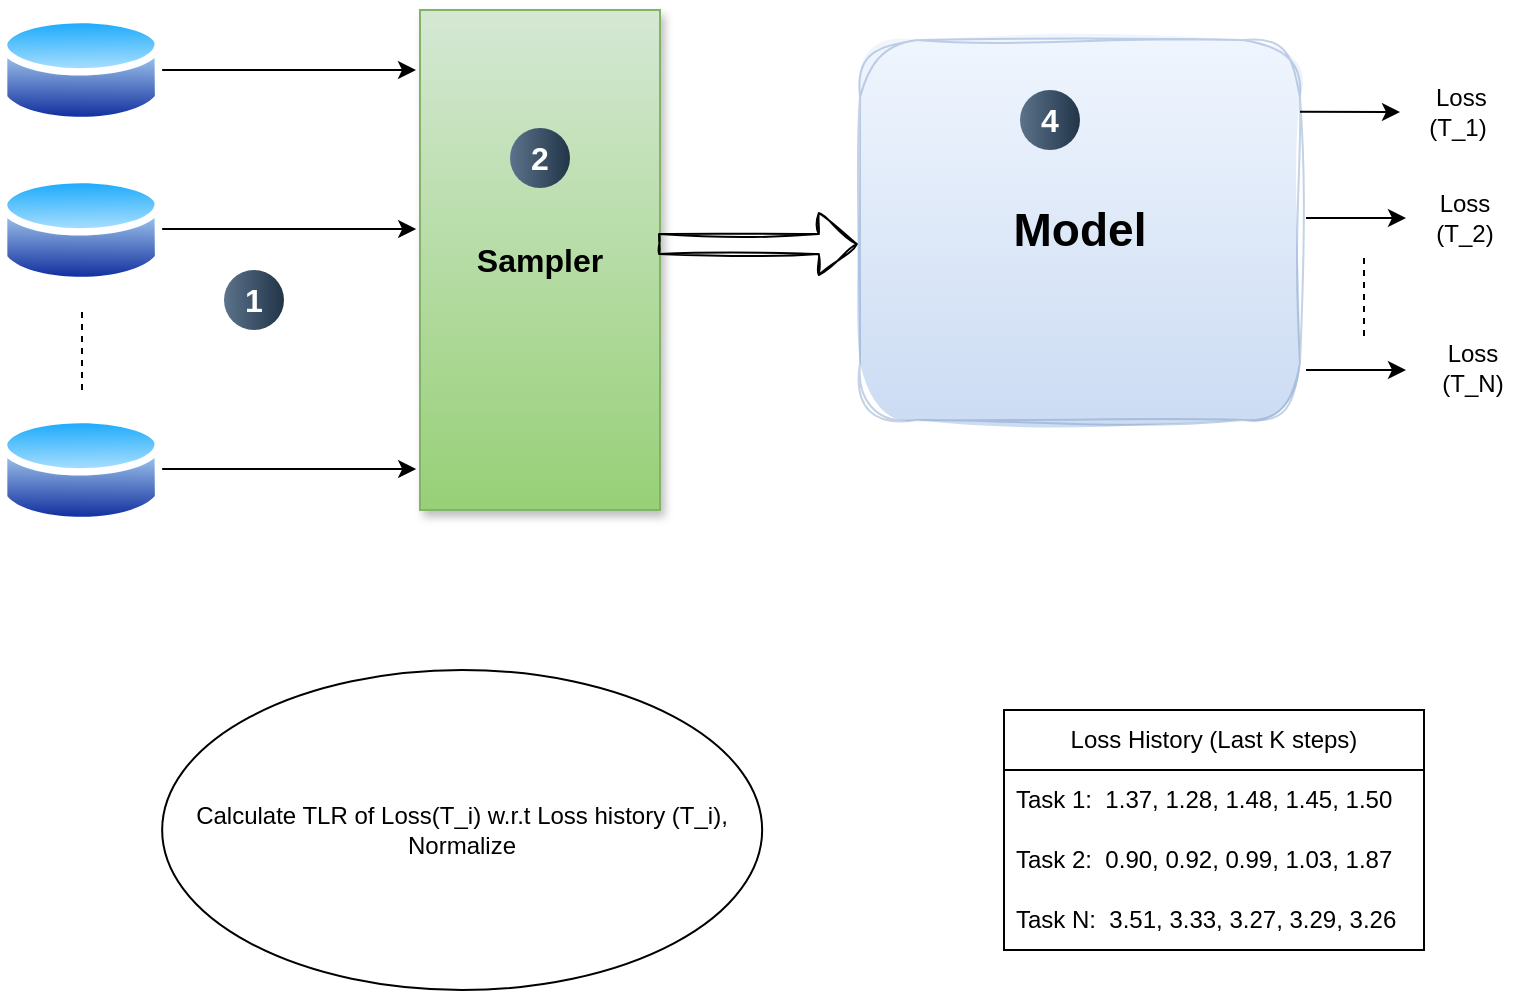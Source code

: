 <mxfile version="27.0.6">
  <diagram name="Page-1" id="zwUjgIz1D4kUARmhPUO5">
    <mxGraphModel dx="1234" dy="828" grid="1" gridSize="10" guides="1" tooltips="1" connect="1" arrows="1" fold="1" page="1" pageScale="1" pageWidth="850" pageHeight="1100" math="0" shadow="0">
      <root>
        <mxCell id="0" />
        <mxCell id="1" parent="0" />
        <mxCell id="7uCXsHbnGowkIL0V6E-4-7" value="" style="edgeStyle=orthogonalEdgeStyle;rounded=0;orthogonalLoop=1;jettySize=auto;html=1;shadow=0;" edge="1" parent="1" source="M68SwSU_0JWO5BfImC58-1">
          <mxGeometry relative="1" as="geometry">
            <mxPoint x="246" y="230" as="targetPoint" />
          </mxGeometry>
        </mxCell>
        <mxCell id="M68SwSU_0JWO5BfImC58-1" value="" style="image;aspect=fixed;perimeter=ellipsePerimeter;html=1;align=center;shadow=0;dashed=0;spacingTop=3;image=img/lib/active_directory/database.svg;sketch=1;curveFitting=1;jiggle=2;" parent="1" vertex="1">
          <mxGeometry x="38" y="200" width="81.08" height="60" as="geometry" />
        </mxCell>
        <mxCell id="M68SwSU_0JWO5BfImC58-2" value="" style="image;aspect=fixed;perimeter=ellipsePerimeter;html=1;align=center;shadow=0;dashed=0;spacingTop=3;image=img/lib/active_directory/database.svg;sketch=1;curveFitting=1;jiggle=2;" parent="1" vertex="1">
          <mxGeometry x="38" y="280" width="81.08" height="60" as="geometry" />
        </mxCell>
        <mxCell id="M68SwSU_0JWO5BfImC58-3" value="" style="image;aspect=fixed;perimeter=ellipsePerimeter;html=1;align=center;shadow=0;dashed=0;spacingTop=3;image=img/lib/active_directory/database.svg;sketch=1;curveFitting=1;jiggle=2;" parent="1" vertex="1">
          <mxGeometry x="38" y="400" width="81.08" height="60" as="geometry" />
        </mxCell>
        <mxCell id="7uCXsHbnGowkIL0V6E-4-1" value="" style="endArrow=none;dashed=1;html=1;rounded=0;shadow=0;" edge="1" parent="1">
          <mxGeometry width="50" height="50" relative="1" as="geometry">
            <mxPoint x="79" y="390" as="sourcePoint" />
            <mxPoint x="79" y="350" as="targetPoint" />
          </mxGeometry>
        </mxCell>
        <mxCell id="7uCXsHbnGowkIL0V6E-4-4" value="&lt;b&gt;&lt;font style=&quot;font-size: 16px;&quot;&gt;Sampler&lt;/font&gt;&lt;/b&gt;" style="whiteSpace=wrap;html=1;fillColor=#d5e8d4;strokeColor=#82b366;shadow=1;gradientColor=#97d077;" vertex="1" parent="1">
          <mxGeometry x="248" y="200" width="120" height="250" as="geometry" />
        </mxCell>
        <mxCell id="7uCXsHbnGowkIL0V6E-4-5" value="&lt;b&gt;&lt;font style=&quot;font-size: 23px;&quot;&gt;Model&lt;/font&gt;&lt;/b&gt;" style="rounded=1;whiteSpace=wrap;html=1;opacity=40;fillColor=#dae8fc;gradientColor=#7ea6e0;strokeColor=#6c8ebf;shadow=0;sketch=1;curveFitting=1;jiggle=2;" vertex="1" parent="1">
          <mxGeometry x="468" y="215" width="220" height="190" as="geometry" />
        </mxCell>
        <mxCell id="7uCXsHbnGowkIL0V6E-4-8" value="" style="edgeStyle=orthogonalEdgeStyle;rounded=0;orthogonalLoop=1;jettySize=auto;html=1;shadow=0;" edge="1" parent="1">
          <mxGeometry relative="1" as="geometry">
            <mxPoint x="119.08" y="429.5" as="sourcePoint" />
            <mxPoint x="246.08" y="429.5" as="targetPoint" />
          </mxGeometry>
        </mxCell>
        <mxCell id="7uCXsHbnGowkIL0V6E-4-9" value="" style="edgeStyle=orthogonalEdgeStyle;rounded=0;orthogonalLoop=1;jettySize=auto;html=1;shadow=0;" edge="1" parent="1">
          <mxGeometry relative="1" as="geometry">
            <mxPoint x="119.08" y="309.5" as="sourcePoint" />
            <mxPoint x="246.08" y="309.5" as="targetPoint" />
          </mxGeometry>
        </mxCell>
        <mxCell id="7uCXsHbnGowkIL0V6E-4-11" value="" style="shape=flexArrow;endArrow=classic;html=1;rounded=0;exitX=1.017;exitY=0.468;exitDx=0;exitDy=0;exitPerimeter=0;entryX=-0.005;entryY=0.537;entryDx=0;entryDy=0;entryPerimeter=0;shadow=0;sketch=1;curveFitting=1;jiggle=2;" edge="1" parent="1" target="7uCXsHbnGowkIL0V6E-4-5">
          <mxGeometry width="50" height="50" relative="1" as="geometry">
            <mxPoint x="367.04" y="317" as="sourcePoint" />
            <mxPoint x="440.06" y="317.98" as="targetPoint" />
          </mxGeometry>
        </mxCell>
        <mxCell id="7uCXsHbnGowkIL0V6E-4-13" value="Loss History (Last K steps) " style="swimlane;fontStyle=0;childLayout=stackLayout;horizontal=1;startSize=30;horizontalStack=0;resizeParent=1;resizeParentMax=0;resizeLast=0;collapsible=1;marginBottom=0;whiteSpace=wrap;html=1;" vertex="1" parent="1">
          <mxGeometry x="540" y="550" width="210" height="120" as="geometry">
            <mxRectangle x="128" y="710" width="180" height="30" as="alternateBounds" />
          </mxGeometry>
        </mxCell>
        <mxCell id="7uCXsHbnGowkIL0V6E-4-14" value="Task 1:&amp;nbsp; 1.37, 1.28, 1.48, 1.45, 1.50" style="text;strokeColor=none;fillColor=none;align=left;verticalAlign=middle;spacingLeft=4;spacingRight=4;overflow=hidden;points=[[0,0.5],[1,0.5]];portConstraint=eastwest;rotatable=0;whiteSpace=wrap;html=1;" vertex="1" parent="7uCXsHbnGowkIL0V6E-4-13">
          <mxGeometry y="30" width="210" height="30" as="geometry" />
        </mxCell>
        <mxCell id="7uCXsHbnGowkIL0V6E-4-15" value="Task 2:&amp;nbsp; 0.90, 0.92, 0.99, 1.03, 1.87" style="text;strokeColor=none;fillColor=none;align=left;verticalAlign=middle;spacingLeft=4;spacingRight=4;overflow=hidden;points=[[0,0.5],[1,0.5]];portConstraint=eastwest;rotatable=0;whiteSpace=wrap;html=1;" vertex="1" parent="7uCXsHbnGowkIL0V6E-4-13">
          <mxGeometry y="60" width="210" height="30" as="geometry" />
        </mxCell>
        <mxCell id="7uCXsHbnGowkIL0V6E-4-16" value="Task N:&amp;nbsp; 3.51, 3.33, 3.27, 3.29, 3.26" style="text;strokeColor=none;fillColor=none;align=left;verticalAlign=middle;spacingLeft=4;spacingRight=4;overflow=hidden;points=[[0,0.5],[1,0.5]];portConstraint=eastwest;rotatable=0;whiteSpace=wrap;html=1;" vertex="1" parent="7uCXsHbnGowkIL0V6E-4-13">
          <mxGeometry y="90" width="210" height="30" as="geometry" />
        </mxCell>
        <mxCell id="7uCXsHbnGowkIL0V6E-4-17" value="" style="endArrow=classic;html=1;rounded=0;exitX=1;exitY=0.189;exitDx=0;exitDy=0;exitPerimeter=0;" edge="1" parent="1" source="7uCXsHbnGowkIL0V6E-4-5">
          <mxGeometry width="50" height="50" relative="1" as="geometry">
            <mxPoint x="358" y="460" as="sourcePoint" />
            <mxPoint x="738" y="251" as="targetPoint" />
          </mxGeometry>
        </mxCell>
        <mxCell id="7uCXsHbnGowkIL0V6E-4-18" value="&amp;nbsp;Loss (T_1)" style="text;html=1;align=center;verticalAlign=middle;whiteSpace=wrap;rounded=0;" vertex="1" parent="1">
          <mxGeometry x="737" y="236" width="60" height="30" as="geometry" />
        </mxCell>
        <mxCell id="7uCXsHbnGowkIL0V6E-4-20" value="" style="endArrow=classic;html=1;rounded=0;exitX=1;exitY=0.189;exitDx=0;exitDy=0;exitPerimeter=0;" edge="1" parent="1">
          <mxGeometry width="50" height="50" relative="1" as="geometry">
            <mxPoint x="691" y="304" as="sourcePoint" />
            <mxPoint x="741" y="304" as="targetPoint" />
          </mxGeometry>
        </mxCell>
        <mxCell id="7uCXsHbnGowkIL0V6E-4-21" value="Loss (T_2)" style="text;html=1;align=center;verticalAlign=middle;whiteSpace=wrap;rounded=0;" vertex="1" parent="1">
          <mxGeometry x="741" y="289" width="59" height="30" as="geometry" />
        </mxCell>
        <mxCell id="7uCXsHbnGowkIL0V6E-4-23" value="" style="endArrow=none;dashed=1;html=1;rounded=0;shadow=0;" edge="1" parent="1">
          <mxGeometry width="50" height="50" relative="1" as="geometry">
            <mxPoint x="720" y="363" as="sourcePoint" />
            <mxPoint x="720" y="323" as="targetPoint" />
          </mxGeometry>
        </mxCell>
        <mxCell id="7uCXsHbnGowkIL0V6E-4-24" value="" style="endArrow=classic;html=1;rounded=0;exitX=1;exitY=0.189;exitDx=0;exitDy=0;exitPerimeter=0;" edge="1" parent="1">
          <mxGeometry width="50" height="50" relative="1" as="geometry">
            <mxPoint x="691" y="380" as="sourcePoint" />
            <mxPoint x="741" y="380" as="targetPoint" />
          </mxGeometry>
        </mxCell>
        <mxCell id="7uCXsHbnGowkIL0V6E-4-25" value="Loss (T_N)" style="text;html=1;align=center;verticalAlign=middle;whiteSpace=wrap;rounded=0;" vertex="1" parent="1">
          <mxGeometry x="745" y="364" width="59" height="30" as="geometry" />
        </mxCell>
        <mxCell id="7uCXsHbnGowkIL0V6E-4-27" value="&lt;div&gt;Calculate TLR of Loss(T_i) w.r.t Loss history (T_i), Normalize&lt;/div&gt;" style="ellipse;whiteSpace=wrap;html=1;" vertex="1" parent="1">
          <mxGeometry x="119.08" y="530" width="300" height="160" as="geometry" />
        </mxCell>
        <mxCell id="7uCXsHbnGowkIL0V6E-4-29" value="1" style="ellipse;whiteSpace=wrap;html=1;aspect=fixed;rotation=0;gradientColor=#223548;strokeColor=none;gradientDirection=east;fillColor=#5b738b;rounded=0;pointerEvents=0;fontFamily=Helvetica;fontSize=16;fontColor=#FFFFFF;spacingTop=4;spacingBottom=4;spacingLeft=4;spacingRight=4;points=[];fontStyle=1" vertex="1" parent="1">
          <mxGeometry x="150" y="330" width="30" height="30" as="geometry" />
        </mxCell>
        <mxCell id="7uCXsHbnGowkIL0V6E-4-30" value="2" style="ellipse;whiteSpace=wrap;html=1;aspect=fixed;rotation=0;gradientColor=#223548;strokeColor=none;gradientDirection=east;fillColor=#5b738b;rounded=0;pointerEvents=0;fontFamily=Helvetica;fontSize=16;fontColor=#FFFFFF;spacingTop=4;spacingBottom=4;spacingLeft=4;spacingRight=4;points=[];fontStyle=1" vertex="1" parent="1">
          <mxGeometry x="293" y="259" width="30" height="30" as="geometry" />
        </mxCell>
        <mxCell id="7uCXsHbnGowkIL0V6E-4-32" value="4" style="ellipse;whiteSpace=wrap;html=1;aspect=fixed;rotation=0;gradientColor=#223548;strokeColor=none;gradientDirection=east;fillColor=#5b738b;rounded=0;pointerEvents=0;fontFamily=Helvetica;fontSize=16;fontColor=#FFFFFF;spacingTop=4;spacingBottom=4;spacingLeft=4;spacingRight=4;points=[];fontStyle=1" vertex="1" parent="1">
          <mxGeometry x="548" y="240" width="30" height="30" as="geometry" />
        </mxCell>
      </root>
    </mxGraphModel>
  </diagram>
</mxfile>
